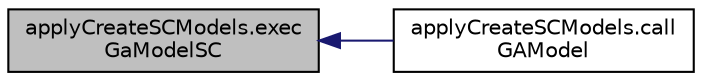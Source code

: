 digraph "applyCreateSCModels.execGaModelSC"
{
  edge [fontname="Helvetica",fontsize="10",labelfontname="Helvetica",labelfontsize="10"];
  node [fontname="Helvetica",fontsize="10",shape=record];
  rankdir="LR";
  Node14 [label="applyCreateSCModels.exec\lGaModelSC",height=0.2,width=0.4,color="black", fillcolor="grey75", style="filled", fontcolor="black"];
  Node14 -> Node15 [dir="back",color="midnightblue",fontsize="10",style="solid",fontname="Helvetica"];
  Node15 [label="applyCreateSCModels.call\lGAModel",height=0.2,width=0.4,color="black", fillcolor="white", style="filled",URL="$namespaceapply_create_s_c_models.html#ababbf819f509b367f2bb9cda41e8d856"];
}
